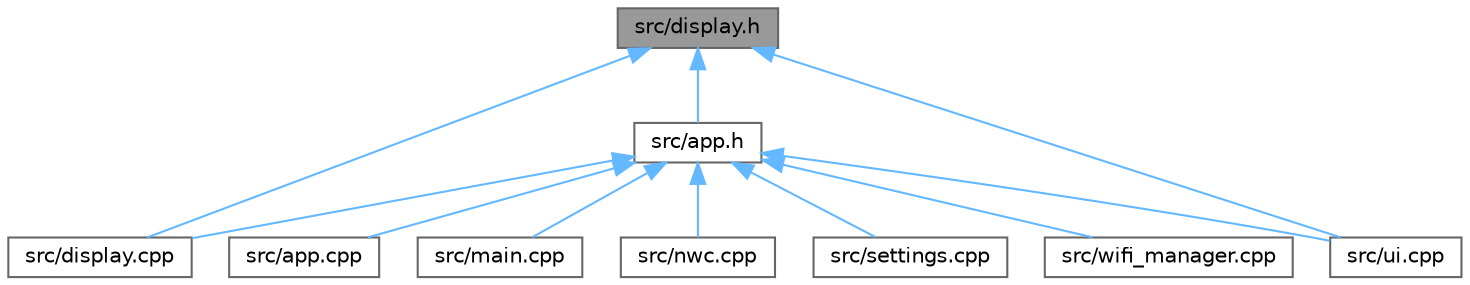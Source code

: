 digraph "src/display.h"
{
 // LATEX_PDF_SIZE
  bgcolor="transparent";
  edge [fontname=Helvetica,fontsize=10,labelfontname=Helvetica,labelfontsize=10];
  node [fontname=Helvetica,fontsize=10,shape=box,height=0.2,width=0.4];
  Node1 [label="src/display.h",height=0.2,width=0.4,color="gray40", fillcolor="grey60", style="filled", fontcolor="black",tooltip=" "];
  Node1 -> Node2 [dir="back",color="steelblue1",style="solid"];
  Node2 [label="src/app.h",height=0.2,width=0.4,color="grey40", fillcolor="white", style="filled",URL="$app_8h.html",tooltip=" "];
  Node2 -> Node3 [dir="back",color="steelblue1",style="solid"];
  Node3 [label="src/app.cpp",height=0.2,width=0.4,color="grey40", fillcolor="white", style="filled",URL="$app_8cpp.html",tooltip=" "];
  Node2 -> Node4 [dir="back",color="steelblue1",style="solid"];
  Node4 [label="src/display.cpp",height=0.2,width=0.4,color="grey40", fillcolor="white", style="filled",URL="$display_8cpp.html",tooltip=" "];
  Node2 -> Node5 [dir="back",color="steelblue1",style="solid"];
  Node5 [label="src/main.cpp",height=0.2,width=0.4,color="grey40", fillcolor="white", style="filled",URL="$main_8cpp.html",tooltip="NWC Powered Point of Sale Device - Main Entry Point."];
  Node2 -> Node6 [dir="back",color="steelblue1",style="solid"];
  Node6 [label="src/nwc.cpp",height=0.2,width=0.4,color="grey40", fillcolor="white", style="filled",URL="$nwc_8cpp.html",tooltip=" "];
  Node2 -> Node7 [dir="back",color="steelblue1",style="solid"];
  Node7 [label="src/settings.cpp",height=0.2,width=0.4,color="grey40", fillcolor="white", style="filled",URL="$settings_8cpp.html",tooltip=" "];
  Node2 -> Node8 [dir="back",color="steelblue1",style="solid"];
  Node8 [label="src/ui.cpp",height=0.2,width=0.4,color="grey40", fillcolor="white", style="filled",URL="$ui_8cpp.html",tooltip=" "];
  Node2 -> Node9 [dir="back",color="steelblue1",style="solid"];
  Node9 [label="src/wifi_manager.cpp",height=0.2,width=0.4,color="grey40", fillcolor="white", style="filled",URL="$wifi__manager_8cpp.html",tooltip=" "];
  Node1 -> Node4 [dir="back",color="steelblue1",style="solid"];
  Node1 -> Node8 [dir="back",color="steelblue1",style="solid"];
}
